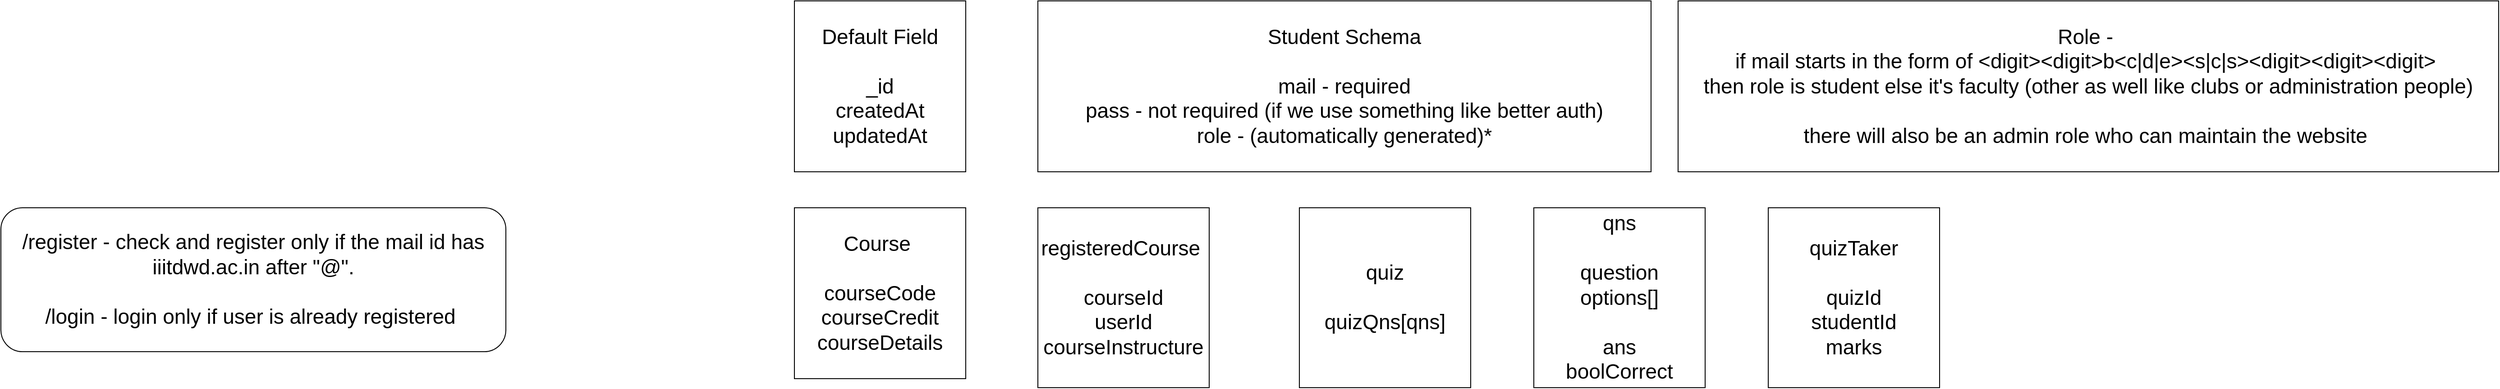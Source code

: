 <mxfile version="28.1.0">
  <diagram name="Page-1" id="pB__ZYk25tRTgvriTM0n">
    <mxGraphModel dx="1113" dy="654" grid="1" gridSize="10" guides="1" tooltips="1" connect="1" arrows="1" fold="1" page="1" pageScale="1" pageWidth="850" pageHeight="1100" math="0" shadow="0">
      <root>
        <mxCell id="0" />
        <mxCell id="1" parent="0" />
        <mxCell id="Bhree_8IVqH9I8Z2f-9a-2" value="/register - check and register only if the mail id has iiitdwd.ac.in after &quot;@&quot;.&lt;div&gt;&lt;br&gt;&lt;div&gt;/login - login only if user is already registered&amp;nbsp;&lt;/div&gt;&lt;/div&gt;" style="rounded=1;whiteSpace=wrap;html=1;align=center;fontSize=23;" parent="1" vertex="1">
          <mxGeometry x="460" y="230" width="560" height="160" as="geometry" />
        </mxCell>
        <mxCell id="6K_ZOGJm7Vm8fiNNiEi8-2" value="&lt;div&gt;Default Field&lt;/div&gt;&lt;div&gt;&lt;br&gt;&lt;/div&gt;&lt;div&gt;_id&lt;/div&gt;&lt;div&gt;createdAt&lt;/div&gt;&lt;div&gt;updatedAt&lt;/div&gt;" style="rounded=0;whiteSpace=wrap;html=1;fontSize=23;" vertex="1" parent="1">
          <mxGeometry x="1340" width="190" height="190" as="geometry" />
        </mxCell>
        <mxCell id="6K_ZOGJm7Vm8fiNNiEi8-3" value="&lt;div&gt;Student Schema&lt;/div&gt;&lt;div&gt;&lt;br&gt;&lt;/div&gt;&lt;div&gt;mail - required&lt;/div&gt;&lt;div&gt;pass - not required (if we use something like better auth)&lt;/div&gt;&lt;div&gt;role - (automatically generated)*&lt;/div&gt;" style="rounded=0;whiteSpace=wrap;html=1;fontSize=23;" vertex="1" parent="1">
          <mxGeometry x="1610" width="680" height="190" as="geometry" />
        </mxCell>
        <mxCell id="6K_ZOGJm7Vm8fiNNiEi8-5" value="&lt;div&gt;Role -&amp;nbsp;&lt;br&gt;if mail starts in the form of&amp;nbsp;&lt;span style=&quot;background-color: transparent;&quot;&gt;&amp;lt;digit&amp;gt;&amp;lt;digit&amp;gt;b&amp;lt;c|d|e&amp;gt;&amp;lt;s|c|s&amp;gt;&amp;lt;digit&amp;gt;&amp;lt;digit&amp;gt;&amp;lt;digit&amp;gt;&lt;/span&gt;&lt;span style=&quot;background-color: transparent; color: light-dark(rgb(0, 0, 0), rgb(255, 255, 255));&quot;&gt;&amp;nbsp;&lt;/span&gt;&lt;/div&gt;&lt;div&gt;&lt;span style=&quot;background-color: transparent; color: light-dark(rgb(0, 0, 0), rgb(255, 255, 255));&quot;&gt;then role is student else it&#39;s faculty (other as well like clubs or administration people)&lt;/span&gt;&lt;/div&gt;&lt;div&gt;&lt;span style=&quot;background-color: transparent; color: light-dark(rgb(0, 0, 0), rgb(255, 255, 255));&quot;&gt;&lt;br&gt;&lt;/span&gt;&lt;/div&gt;&lt;div&gt;&lt;span style=&quot;background-color: transparent; color: light-dark(rgb(0, 0, 0), rgb(255, 255, 255));&quot;&gt;there will also be an admin role who can maintain the website&amp;nbsp;&lt;/span&gt;&lt;/div&gt;" style="rounded=0;whiteSpace=wrap;html=1;fontSize=23;" vertex="1" parent="1">
          <mxGeometry x="2320" width="910" height="190" as="geometry" />
        </mxCell>
        <mxCell id="6K_ZOGJm7Vm8fiNNiEi8-6" value="&lt;div&gt;Course&amp;nbsp;&lt;/div&gt;&lt;div&gt;&lt;br&gt;&lt;/div&gt;&lt;div&gt;courseCode&lt;/div&gt;&lt;div&gt;courseCredit&lt;/div&gt;&lt;div&gt;courseDetails&lt;/div&gt;" style="rounded=0;whiteSpace=wrap;html=1;fontSize=23;" vertex="1" parent="1">
          <mxGeometry x="1340" y="230" width="190" height="190" as="geometry" />
        </mxCell>
        <mxCell id="6K_ZOGJm7Vm8fiNNiEi8-7" value="&lt;div&gt;registeredCourse&amp;nbsp;&lt;/div&gt;&lt;div&gt;&lt;br&gt;&lt;/div&gt;&lt;div&gt;courseId&lt;/div&gt;&lt;div&gt;userId&lt;/div&gt;&lt;div&gt;courseInstructure&lt;/div&gt;" style="rounded=0;whiteSpace=wrap;html=1;fontSize=23;" vertex="1" parent="1">
          <mxGeometry x="1610" y="230" width="190" height="200" as="geometry" />
        </mxCell>
        <mxCell id="6K_ZOGJm7Vm8fiNNiEi8-9" value="&lt;div&gt;quiz&lt;/div&gt;&lt;div&gt;&lt;br&gt;&lt;/div&gt;&lt;div&gt;quizQns[qns]&lt;/div&gt;" style="rounded=0;whiteSpace=wrap;html=1;fontSize=23;" vertex="1" parent="1">
          <mxGeometry x="1900" y="230" width="190" height="200" as="geometry" />
        </mxCell>
        <mxCell id="6K_ZOGJm7Vm8fiNNiEi8-10" value="&lt;div&gt;qns&lt;/div&gt;&lt;div&gt;&lt;br&gt;&lt;/div&gt;&lt;div&gt;question&lt;/div&gt;&lt;div&gt;options[]&lt;/div&gt;&lt;div&gt;&lt;br&gt;&lt;/div&gt;&lt;div&gt;ans&lt;/div&gt;&lt;div&gt;boolCorrect&lt;/div&gt;" style="rounded=0;whiteSpace=wrap;html=1;fontSize=23;" vertex="1" parent="1">
          <mxGeometry x="2160" y="230" width="190" height="200" as="geometry" />
        </mxCell>
        <mxCell id="6K_ZOGJm7Vm8fiNNiEi8-12" value="&lt;div&gt;quizTaker&lt;/div&gt;&lt;div&gt;&lt;br&gt;&lt;/div&gt;&lt;div&gt;quizId&lt;/div&gt;&lt;div&gt;studentId&lt;/div&gt;&lt;div&gt;marks&lt;/div&gt;" style="rounded=0;whiteSpace=wrap;html=1;fontSize=23;" vertex="1" parent="1">
          <mxGeometry x="2420" y="230" width="190" height="200" as="geometry" />
        </mxCell>
      </root>
    </mxGraphModel>
  </diagram>
</mxfile>

